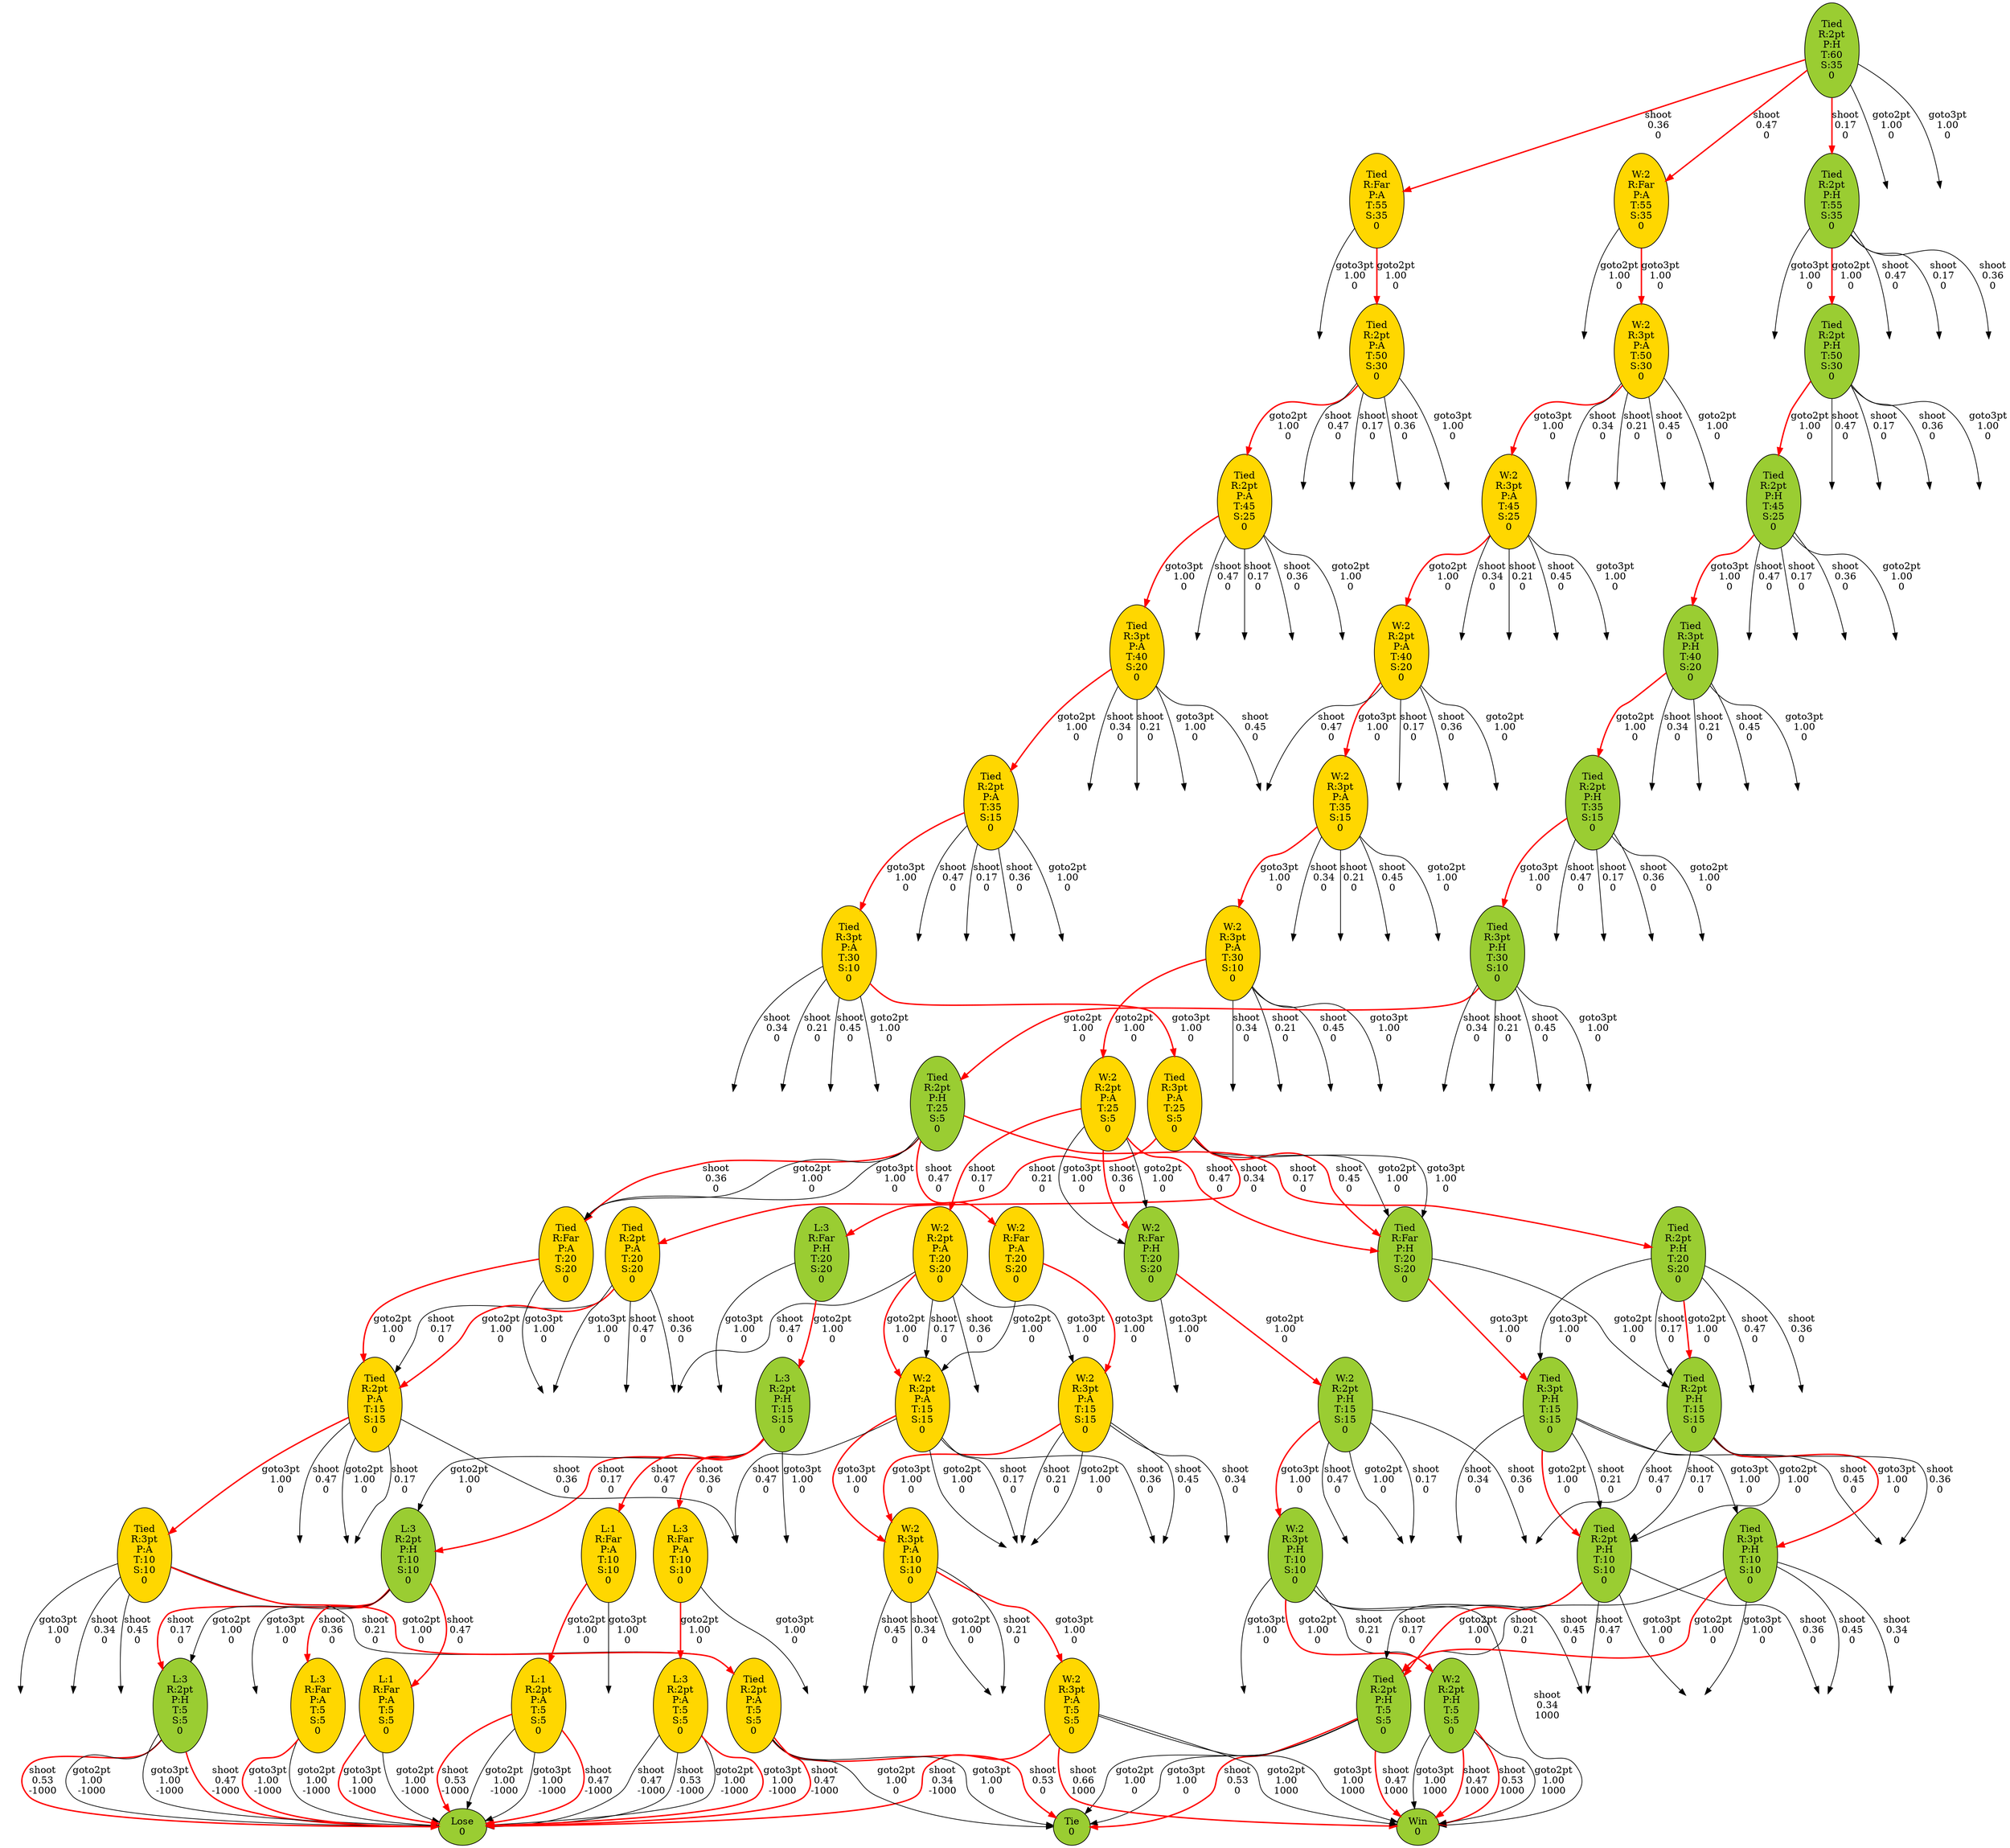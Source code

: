 digraph "Basketball" {
  "W:2 R:3pt P:A T:15 S:15" [label="W:2\nR:3pt\nP:A\nT:15\nS:15\n0" fillcolor=gold style=filled];
  "Tied R:2pt P:A T:20 S:20" [label="Tied\nR:2pt\nP:A\nT:20\nS:20\n0" fillcolor=gold style=filled];
  "W:2 R:2pt P:A T:20 S:20" [label="W:2\nR:2pt\nP:A\nT:20\nS:20\n0" fillcolor=gold style=filled];
  "Tied R:Far P:A T:20 S:20" [label="Tied\nR:Far\nP:A\nT:20\nS:20\n0" fillcolor=gold style=filled];
  "Tied R:2pt P:A T:45 S:25" [label="Tied\nR:2pt\nP:A\nT:45\nS:25\n0" fillcolor=gold style=filled];
  "L:3 R:2pt P:H T:5 S:5" [label="L:3\nR:2pt\nP:H\nT:5\nS:5\n0" fillcolor=yellowgreen style=filled];
  "Tied R:Far P:A T:55 S:35" [label="Tied\nR:Far\nP:A\nT:55\nS:35\n0" fillcolor=gold style=filled];
  "Tied R:3pt P:A T:40 S:20" [label="Tied\nR:3pt\nP:A\nT:40\nS:20\n0" fillcolor=gold style=filled];
  "W:2 R:2pt P:A T:40 S:20" [label="W:2\nR:2pt\nP:A\nT:40\nS:20\n0" fillcolor=gold style=filled];
  "Tied R:2pt P:H T:20 S:20" [label="Tied\nR:2pt\nP:H\nT:20\nS:20\n0" fillcolor=yellowgreen style=filled];
  "W:2 R:3pt P:A T:30 S:10" [label="W:2\nR:3pt\nP:A\nT:30\nS:10\n0" fillcolor=gold style=filled];
  "L:3 R:2pt P:H T:15 S:15" [label="L:3\nR:2pt\nP:H\nT:15\nS:15\n0" fillcolor=yellowgreen style=filled];
  "L:3 R:2pt P:A T:5 S:5" [label="L:3\nR:2pt\nP:A\nT:5\nS:5\n0" fillcolor=gold style=filled];
  "W:2 R:2pt P:A T:15 S:15" [label="W:2\nR:2pt\nP:A\nT:15\nS:15\n0" fillcolor=gold style=filled];
  "L:1 R:2pt P:A T:5 S:5" [label="L:1\nR:2pt\nP:A\nT:5\nS:5\n0" fillcolor=gold style=filled];
  "Tied R:3pt P:H T:30 S:10" [label="Tied\nR:3pt\nP:H\nT:30\nS:10\n0" fillcolor=yellowgreen style=filled];
  "Tied R:2pt P:A T:50 S:30" [label="Tied\nR:2pt\nP:A\nT:50\nS:30\n0" fillcolor=gold style=filled];
  "Tied R:3pt P:A T:25 S:5" [label="Tied\nR:3pt\nP:A\nT:25\nS:5\n0" fillcolor=gold style=filled];
  "Tied R:2pt P:H T:5 S:5" [label="Tied\nR:2pt\nP:H\nT:5\nS:5\n0" fillcolor=yellowgreen style=filled];
  "Tied R:3pt P:A T:30 S:10" [label="Tied\nR:3pt\nP:A\nT:30\nS:10\n0" fillcolor=gold style=filled];
  "W:2 R:3pt P:H T:10 S:10" [label="W:2\nR:3pt\nP:H\nT:10\nS:10\n0" fillcolor=yellowgreen style=filled];
  "W:2 R:3pt P:A T:5 S:5" [label="W:2\nR:3pt\nP:A\nT:5\nS:5\n0" fillcolor=gold style=filled];
  "Tied R:3pt P:H T:40 S:20" [label="Tied\nR:3pt\nP:H\nT:40\nS:20\n0" fillcolor=yellowgreen style=filled];
  "L:3 R:2pt P:H T:10 S:10" [label="L:3\nR:2pt\nP:H\nT:10\nS:10\n0" fillcolor=yellowgreen style=filled];
  "Tied R:3pt P:H T:15 S:15" [label="Tied\nR:3pt\nP:H\nT:15\nS:15\n0" fillcolor=yellowgreen style=filled];
  "Tied R:3pt P:A T:10 S:10" [label="Tied\nR:3pt\nP:A\nT:10\nS:10\n0" fillcolor=gold style=filled];
  "W:2 R:Far P:H T:20 S:20" [label="W:2\nR:Far\nP:H\nT:20\nS:20\n0" fillcolor=yellowgreen style=filled];
  "Tied R:2pt P:A T:15 S:15" [label="Tied\nR:2pt\nP:A\nT:15\nS:15\n0" fillcolor=gold style=filled];
  "L:3 R:Far P:A T:10 S:10" [label="L:3\nR:Far\nP:A\nT:10\nS:10\n0" fillcolor=gold style=filled];
  "Tied R:2pt P:H T:10 S:10" [label="Tied\nR:2pt\nP:H\nT:10\nS:10\n0" fillcolor=yellowgreen style=filled];
  "Tied R:2pt P:H T:60 S:35" [label="Tied\nR:2pt\nP:H\nT:60\nS:35\n0" fillcolor=yellowgreen style=filled];
  "W:2 R:Far P:A T:55 S:35" [label="W:2\nR:Far\nP:A\nT:55\nS:35\n0" fillcolor=gold style=filled];
  "Win" [label="Win\n0" fillcolor=yellowgreen style=filled];
  "L:3 R:Far P:H T:20 S:20" [label="L:3\nR:Far\nP:H\nT:20\nS:20\n0" fillcolor=yellowgreen style=filled];
  "Tied R:2pt P:A T:5 S:5" [label="Tied\nR:2pt\nP:A\nT:5\nS:5\n0" fillcolor=gold style=filled];
  "Tied R:2pt P:H T:50 S:30" [label="Tied\nR:2pt\nP:H\nT:50\nS:30\n0" fillcolor=yellowgreen style=filled];
  "Tied R:2pt P:H T:25 S:5" [label="Tied\nR:2pt\nP:H\nT:25\nS:5\n0" fillcolor=yellowgreen style=filled];
  "Tie" [label="Tie\n0" fillcolor=yellowgreen style=filled];
  "L:3 R:Far P:A T:5 S:5" [label="L:3\nR:Far\nP:A\nT:5\nS:5\n0" fillcolor=gold style=filled];
  "W:2 R:2pt P:H T:5 S:5" [label="W:2\nR:2pt\nP:H\nT:5\nS:5\n0" fillcolor=yellowgreen style=filled];
  "Tied R:2pt P:H T:15 S:15" [label="Tied\nR:2pt\nP:H\nT:15\nS:15\n0" fillcolor=yellowgreen style=filled];
  "W:2 R:Far P:A T:20 S:20" [label="W:2\nR:Far\nP:A\nT:20\nS:20\n0" fillcolor=gold style=filled];
  "W:2 R:2pt P:A T:25 S:5" [label="W:2\nR:2pt\nP:A\nT:25\nS:5\n0" fillcolor=gold style=filled];
  "W:2 R:3pt P:A T:35 S:15" [label="W:2\nR:3pt\nP:A\nT:35\nS:15\n0" fillcolor=gold style=filled];
  "Tied R:3pt P:H T:10 S:10" [label="Tied\nR:3pt\nP:H\nT:10\nS:10\n0" fillcolor=yellowgreen style=filled];
  "Tied R:2pt P:H T:55 S:35" [label="Tied\nR:2pt\nP:H\nT:55\nS:35\n0" fillcolor=yellowgreen style=filled];
  "Tied R:2pt P:H T:35 S:15" [label="Tied\nR:2pt\nP:H\nT:35\nS:15\n0" fillcolor=yellowgreen style=filled];
  "W:2 R:3pt P:A T:10 S:10" [label="W:2\nR:3pt\nP:A\nT:10\nS:10\n0" fillcolor=gold style=filled];
  "W:2 R:3pt P:A T:50 S:30" [label="W:2\nR:3pt\nP:A\nT:50\nS:30\n0" fillcolor=gold style=filled];
  "Tied R:2pt P:A T:35 S:15" [label="Tied\nR:2pt\nP:A\nT:35\nS:15\n0" fillcolor=gold style=filled];
  "Tied R:Far P:H T:20 S:20" [label="Tied\nR:Far\nP:H\nT:20\nS:20\n0" fillcolor=yellowgreen style=filled];
  "Lose" [label="Lose\n0" fillcolor=yellowgreen style=filled];
  "W:2 R:2pt P:H T:15 S:15" [label="W:2\nR:2pt\nP:H\nT:15\nS:15\n0" fillcolor=yellowgreen style=filled];
  "W:2 R:3pt P:A T:45 S:25" [label="W:2\nR:3pt\nP:A\nT:45\nS:25\n0" fillcolor=gold style=filled];
  "L:1 R:Far P:A T:5 S:5" [label="L:1\nR:Far\nP:A\nT:5\nS:5\n0" fillcolor=gold style=filled];
  "Tied R:2pt P:H T:45 S:25" [label="Tied\nR:2pt\nP:H\nT:45\nS:25\n0" fillcolor=yellowgreen style=filled];
  "L:1 R:Far P:A T:10 S:10" [label="L:1\nR:Far\nP:A\nT:10\nS:10\n0" fillcolor=gold style=filled];
  "W:2 R:3pt P:A T:15 S:15" -> "L:1 R:Far P:H T:10 S:10" [ label = "shoot\n0.34\n0"];
  "L:1 R:Far P:H T:10 S:10" [label="a" style=invis];
  "W:2 R:3pt P:A T:15 S:15" -> "W:2 R:2pt P:A T:10 S:10" [ label = "shoot\n0.21\n0"];
  "W:2 R:2pt P:A T:10 S:10" [label="a" style=invis];
  "W:2 R:3pt P:A T:15 S:15" -> "W:2 R:Far P:H T:10 S:10" [ label = "shoot\n0.45\n0"];
  "W:2 R:Far P:H T:10 S:10" [label="a" style=invis];
  "W:2 R:3pt P:A T:15 S:15" -> "W:2 R:2pt P:A T:10 S:10" [ label = "goto2pt\n1.00\n0"];
  "W:2 R:2pt P:A T:10 S:10" [label="a" style=invis];
  "W:2 R:3pt P:A T:15 S:15" -> "W:2 R:3pt P:A T:10 S:10" [color=red style=bold  label = "goto3pt\n1.00\n0"];
  "Tied R:2pt P:A T:20 S:20" -> "L:2 R:Far P:H T:15 S:15" [ label = "shoot\n0.47\n0"];
  "L:2 R:Far P:H T:15 S:15" [label="a" style=invis];
  "Tied R:2pt P:A T:20 S:20" -> "Tied R:2pt P:A T:15 S:15" [ label = "shoot\n0.17\n0"];
  "Tied R:2pt P:A T:20 S:20" -> "Tied R:Far P:H T:15 S:15" [ label = "shoot\n0.36\n0"];
  "Tied R:Far P:H T:15 S:15" [label="a" style=invis];
  "Tied R:2pt P:A T:20 S:20" -> "Tied R:2pt P:A T:15 S:15" [color=red style=bold  label = "goto2pt\n1.00\n0"];
  "Tied R:2pt P:A T:20 S:20" -> "Tied R:3pt P:A T:15 S:15" [ label = "goto3pt\n1.00\n0"];
  "Tied R:3pt P:A T:15 S:15" [label="a" style=invis];
  "W:2 R:2pt P:A T:20 S:20" -> "Tied R:Far P:H T:15 S:15" [ label = "shoot\n0.47\n0"];
  "Tied R:Far P:H T:15 S:15" [label="a" style=invis];
  "W:2 R:2pt P:A T:20 S:20" -> "W:2 R:2pt P:A T:15 S:15" [ label = "shoot\n0.17\n0"];
  "W:2 R:2pt P:A T:20 S:20" -> "W:2 R:Far P:H T:15 S:15" [ label = "shoot\n0.36\n0"];
  "W:2 R:Far P:H T:15 S:15" [label="a" style=invis];
  "W:2 R:2pt P:A T:20 S:20" -> "W:2 R:2pt P:A T:15 S:15" [color=red style=bold  label = "goto2pt\n1.00\n0"];
  "W:2 R:2pt P:A T:20 S:20" -> "W:2 R:3pt P:A T:15 S:15" [ label = "goto3pt\n1.00\n0"];
  "Tied R:Far P:A T:20 S:20" -> "Tied R:2pt P:A T:15 S:15" [color=red style=bold  label = "goto2pt\n1.00\n0"];
  "Tied R:Far P:A T:20 S:20" -> "Tied R:3pt P:A T:15 S:15" [ label = "goto3pt\n1.00\n0"];
  "Tied R:3pt P:A T:15 S:15" [label="a" style=invis];
  "Tied R:2pt P:A T:45 S:25" -> "L:2 R:Far P:H T:40 S:35" [ label = "shoot\n0.47\n0"];
  "L:2 R:Far P:H T:40 S:35" [label="a" style=invis];
  "Tied R:2pt P:A T:45 S:25" -> "Tied R:2pt P:A T:40 S:35" [ label = "shoot\n0.17\n0"];
  "Tied R:2pt P:A T:40 S:35" [label="a" style=invis];
  "Tied R:2pt P:A T:45 S:25" -> "Tied R:Far P:H T:40 S:35" [ label = "shoot\n0.36\n0"];
  "Tied R:Far P:H T:40 S:35" [label="a" style=invis];
  "Tied R:2pt P:A T:45 S:25" -> "Tied R:2pt P:A T:40 S:20" [ label = "goto2pt\n1.00\n0"];
  "Tied R:2pt P:A T:40 S:20" [label="a" style=invis];
  "Tied R:2pt P:A T:45 S:25" -> "Tied R:3pt P:A T:40 S:20" [color=red style=bold  label = "goto3pt\n1.00\n0"];
  "L:3 R:2pt P:H T:5 S:5" -> "Lose" [color=red style=bold  label = "shoot\n0.47\n-1000"];
  "L:3 R:2pt P:H T:5 S:5" -> "Lose" [color=red style=bold  label = "shoot\n0.53\n-1000"];
  "L:3 R:2pt P:H T:5 S:5" -> "Lose" [ label = "goto2pt\n1.00\n-1000"];
  "L:3 R:2pt P:H T:5 S:5" -> "Lose" [ label = "goto3pt\n1.00\n-1000"];
  "Tied R:Far P:A T:55 S:35" -> "Tied R:2pt P:A T:50 S:30" [color=red style=bold  label = "goto2pt\n1.00\n0"];
  "Tied R:Far P:A T:55 S:35" -> "Tied R:3pt P:A T:50 S:30" [ label = "goto3pt\n1.00\n0"];
  "Tied R:3pt P:A T:50 S:30" [label="a" style=invis];
  "Tied R:3pt P:A T:40 S:20" -> "L:3 R:Far P:H T:35 S:35" [ label = "shoot\n0.34\n0"];
  "L:3 R:Far P:H T:35 S:35" [label="a" style=invis];
  "Tied R:3pt P:A T:40 S:20" -> "Tied R:2pt P:A T:35 S:35" [ label = "shoot\n0.21\n0"];
  "Tied R:2pt P:A T:35 S:35" [label="a" style=invis];
  "Tied R:3pt P:A T:40 S:20" -> "Tied R:Far P:H T:35 S:35" [ label = "shoot\n0.45\n0"];
  "Tied R:Far P:H T:35 S:35" [label="a" style=invis];
  "Tied R:3pt P:A T:40 S:20" -> "Tied R:2pt P:A T:35 S:15" [color=red style=bold  label = "goto2pt\n1.00\n0"];
  "Tied R:3pt P:A T:40 S:20" -> "Tied R:3pt P:A T:35 S:15" [ label = "goto3pt\n1.00\n0"];
  "Tied R:3pt P:A T:35 S:15" [label="a" style=invis];
  "W:2 R:2pt P:A T:40 S:20" -> "Tied R:Far P:H T:35 S:35" [ label = "shoot\n0.47\n0"];
  "Tied R:Far P:H T:35 S:35" [label="a" style=invis];
  "W:2 R:2pt P:A T:40 S:20" -> "W:2 R:2pt P:A T:35 S:35" [ label = "shoot\n0.17\n0"];
  "W:2 R:2pt P:A T:35 S:35" [label="a" style=invis];
  "W:2 R:2pt P:A T:40 S:20" -> "W:2 R:Far P:H T:35 S:35" [ label = "shoot\n0.36\n0"];
  "W:2 R:Far P:H T:35 S:35" [label="a" style=invis];
  "W:2 R:2pt P:A T:40 S:20" -> "W:2 R:2pt P:A T:35 S:15" [ label = "goto2pt\n1.00\n0"];
  "W:2 R:2pt P:A T:35 S:15" [label="a" style=invis];
  "W:2 R:2pt P:A T:40 S:20" -> "W:2 R:3pt P:A T:35 S:15" [color=red style=bold  label = "goto3pt\n1.00\n0"];
  "Tied R:2pt P:H T:20 S:20" -> "W:2 R:Far P:A T:15 S:15" [ label = "shoot\n0.47\n0"];
  "W:2 R:Far P:A T:15 S:15" [label="a" style=invis];
  "Tied R:2pt P:H T:20 S:20" -> "Tied R:2pt P:H T:15 S:15" [ label = "shoot\n0.17\n0"];
  "Tied R:2pt P:H T:20 S:20" -> "Tied R:Far P:A T:15 S:15" [ label = "shoot\n0.36\n0"];
  "Tied R:Far P:A T:15 S:15" [label="a" style=invis];
  "Tied R:2pt P:H T:20 S:20" -> "Tied R:2pt P:H T:15 S:15" [color=red style=bold  label = "goto2pt\n1.00\n0"];
  "Tied R:2pt P:H T:20 S:20" -> "Tied R:3pt P:H T:15 S:15" [ label = "goto3pt\n1.00\n0"];
  "W:2 R:3pt P:A T:30 S:10" -> "L:1 R:Far P:H T:25 S:25" [ label = "shoot\n0.34\n0"];
  "L:1 R:Far P:H T:25 S:25" [label="a" style=invis];
  "W:2 R:3pt P:A T:30 S:10" -> "W:2 R:2pt P:A T:25 S:25" [ label = "shoot\n0.21\n0"];
  "W:2 R:2pt P:A T:25 S:25" [label="a" style=invis];
  "W:2 R:3pt P:A T:30 S:10" -> "W:2 R:Far P:H T:25 S:25" [ label = "shoot\n0.45\n0"];
  "W:2 R:Far P:H T:25 S:25" [label="a" style=invis];
  "W:2 R:3pt P:A T:30 S:10" -> "W:2 R:2pt P:A T:25 S:5" [color=red style=bold  label = "goto2pt\n1.00\n0"];
  "W:2 R:3pt P:A T:30 S:10" -> "W:2 R:3pt P:A T:25 S:5" [ label = "goto3pt\n1.00\n0"];
  "W:2 R:3pt P:A T:25 S:5" [label="a" style=invis];
  "L:3 R:2pt P:H T:15 S:15" -> "L:1 R:Far P:A T:10 S:10" [color=red style=bold  label = "shoot\n0.47\n0"];
  "L:3 R:2pt P:H T:15 S:15" -> "L:3 R:2pt P:H T:10 S:10" [color=red style=bold  label = "shoot\n0.17\n0"];
  "L:3 R:2pt P:H T:15 S:15" -> "L:3 R:Far P:A T:10 S:10" [color=red style=bold  label = "shoot\n0.36\n0"];
  "L:3 R:2pt P:H T:15 S:15" -> "L:3 R:2pt P:H T:10 S:10" [ label = "goto2pt\n1.00\n0"];
  "L:3 R:2pt P:H T:15 S:15" -> "L:3 R:3pt P:H T:10 S:10" [ label = "goto3pt\n1.00\n0"];
  "L:3 R:3pt P:H T:10 S:10" [label="a" style=invis];
  "L:3 R:2pt P:A T:5 S:5" -> "Lose" [ label = "shoot\n0.47\n-1000"];
  "L:3 R:2pt P:A T:5 S:5" -> "Lose" [ label = "shoot\n0.53\n-1000"];
  "L:3 R:2pt P:A T:5 S:5" -> "Lose" [ label = "goto2pt\n1.00\n-1000"];
  "L:3 R:2pt P:A T:5 S:5" -> "Lose" [color=red style=bold  label = "goto3pt\n1.00\n-1000"];
  "W:2 R:2pt P:A T:15 S:15" -> "Tied R:Far P:H T:10 S:10" [ label = "shoot\n0.47\n0"];
  "Tied R:Far P:H T:10 S:10" [label="a" style=invis];
  "W:2 R:2pt P:A T:15 S:15" -> "W:2 R:2pt P:A T:10 S:10" [ label = "shoot\n0.17\n0"];
  "W:2 R:2pt P:A T:10 S:10" [label="a" style=invis];
  "W:2 R:2pt P:A T:15 S:15" -> "W:2 R:Far P:H T:10 S:10" [ label = "shoot\n0.36\n0"];
  "W:2 R:Far P:H T:10 S:10" [label="a" style=invis];
  "W:2 R:2pt P:A T:15 S:15" -> "W:2 R:2pt P:A T:10 S:10" [ label = "goto2pt\n1.00\n0"];
  "W:2 R:2pt P:A T:10 S:10" [label="a" style=invis];
  "W:2 R:2pt P:A T:15 S:15" -> "W:2 R:3pt P:A T:10 S:10" [color=red style=bold  label = "goto3pt\n1.00\n0"];
  "L:1 R:2pt P:A T:5 S:5" -> "Lose" [color=red style=bold  label = "shoot\n0.47\n-1000"];
  "L:1 R:2pt P:A T:5 S:5" -> "Lose" [color=red style=bold  label = "shoot\n0.53\n-1000"];
  "L:1 R:2pt P:A T:5 S:5" -> "Lose" [ label = "goto2pt\n1.00\n-1000"];
  "L:1 R:2pt P:A T:5 S:5" -> "Lose" [ label = "goto3pt\n1.00\n-1000"];
  "Tied R:3pt P:H T:30 S:10" -> "W:3 R:Far P:A T:25 S:25" [ label = "shoot\n0.34\n0"];
  "W:3 R:Far P:A T:25 S:25" [label="a" style=invis];
  "Tied R:3pt P:H T:30 S:10" -> "Tied R:2pt P:H T:25 S:25" [ label = "shoot\n0.21\n0"];
  "Tied R:2pt P:H T:25 S:25" [label="a" style=invis];
  "Tied R:3pt P:H T:30 S:10" -> "Tied R:Far P:A T:25 S:25" [ label = "shoot\n0.45\n0"];
  "Tied R:Far P:A T:25 S:25" [label="a" style=invis];
  "Tied R:3pt P:H T:30 S:10" -> "Tied R:2pt P:H T:25 S:5" [color=red style=bold  label = "goto2pt\n1.00\n0"];
  "Tied R:3pt P:H T:30 S:10" -> "Tied R:3pt P:H T:25 S:5" [ label = "goto3pt\n1.00\n0"];
  "Tied R:3pt P:H T:25 S:5" [label="a" style=invis];
  "Tied R:2pt P:A T:50 S:30" -> "L:2 R:Far P:H T:45 S:35" [ label = "shoot\n0.47\n0"];
  "L:2 R:Far P:H T:45 S:35" [label="a" style=invis];
  "Tied R:2pt P:A T:50 S:30" -> "Tied R:2pt P:A T:45 S:35" [ label = "shoot\n0.17\n0"];
  "Tied R:2pt P:A T:45 S:35" [label="a" style=invis];
  "Tied R:2pt P:A T:50 S:30" -> "Tied R:Far P:H T:45 S:35" [ label = "shoot\n0.36\n0"];
  "Tied R:Far P:H T:45 S:35" [label="a" style=invis];
  "Tied R:2pt P:A T:50 S:30" -> "Tied R:2pt P:A T:45 S:25" [color=red style=bold  label = "goto2pt\n1.00\n0"];
  "Tied R:2pt P:A T:50 S:30" -> "Tied R:3pt P:A T:45 S:25" [ label = "goto3pt\n1.00\n0"];
  "Tied R:3pt P:A T:45 S:25" [label="a" style=invis];
  "Tied R:3pt P:A T:25 S:5" -> "L:3 R:Far P:H T:20 S:20" [color=red style=bold  label = "shoot\n0.34\n0"];
  "Tied R:3pt P:A T:25 S:5" -> "Tied R:2pt P:A T:20 S:20" [color=red style=bold  label = "shoot\n0.21\n0"];
  "Tied R:3pt P:A T:25 S:5" -> "Tied R:Far P:H T:20 S:20" [color=red style=bold  label = "shoot\n0.45\n0"];
  "Tied R:3pt P:A T:25 S:5" -> "Tied R:Far P:H T:20 S:20" [ label = "goto2pt\n1.00\n0"];
  "Tied R:3pt P:A T:25 S:5" -> "Tied R:Far P:H T:20 S:20" [ label = "goto3pt\n1.00\n0"];
  "Tied R:2pt P:H T:5 S:5" -> "Win" [color=red style=bold  label = "shoot\n0.47\n1000"];
  "Tied R:2pt P:H T:5 S:5" -> "Tie" [color=red style=bold  label = "shoot\n0.53\n0"];
  "Tied R:2pt P:H T:5 S:5" -> "Tie" [ label = "goto2pt\n1.00\n0"];
  "Tied R:2pt P:H T:5 S:5" -> "Tie" [ label = "goto3pt\n1.00\n0"];
  "Tied R:3pt P:A T:30 S:10" -> "L:3 R:Far P:H T:25 S:25" [ label = "shoot\n0.34\n0"];
  "L:3 R:Far P:H T:25 S:25" [label="a" style=invis];
  "Tied R:3pt P:A T:30 S:10" -> "Tied R:2pt P:A T:25 S:25" [ label = "shoot\n0.21\n0"];
  "Tied R:2pt P:A T:25 S:25" [label="a" style=invis];
  "Tied R:3pt P:A T:30 S:10" -> "Tied R:Far P:H T:25 S:25" [ label = "shoot\n0.45\n0"];
  "Tied R:Far P:H T:25 S:25" [label="a" style=invis];
  "Tied R:3pt P:A T:30 S:10" -> "Tied R:2pt P:A T:25 S:5" [ label = "goto2pt\n1.00\n0"];
  "Tied R:2pt P:A T:25 S:5" [label="a" style=invis];
  "Tied R:3pt P:A T:30 S:10" -> "Tied R:3pt P:A T:25 S:5" [color=red style=bold  label = "goto3pt\n1.00\n0"];
  "W:2 R:3pt P:H T:10 S:10" -> "Win" [ label = "shoot\n0.34\n1000"];
  "W:2 R:3pt P:H T:10 S:10" -> "W:2 R:2pt P:H T:5 S:5" [ label = "shoot\n0.21\n0"];
  "W:2 R:3pt P:H T:10 S:10" -> "W:2 R:Far P:A T:5 S:5" [ label = "shoot\n0.45\n0"];
  "W:2 R:Far P:A T:5 S:5" [label="a" style=invis];
  "W:2 R:3pt P:H T:10 S:10" -> "W:2 R:2pt P:H T:5 S:5" [color=red style=bold  label = "goto2pt\n1.00\n0"];
  "W:2 R:3pt P:H T:10 S:10" -> "W:2 R:3pt P:H T:5 S:5" [ label = "goto3pt\n1.00\n0"];
  "W:2 R:3pt P:H T:5 S:5" [label="a" style=invis];
  "W:2 R:3pt P:A T:5 S:5" -> "Lose" [color=red style=bold  label = "shoot\n0.34\n-1000"];
  "W:2 R:3pt P:A T:5 S:5" -> "Win" [color=red style=bold  label = "shoot\n0.66\n1000"];
  "W:2 R:3pt P:A T:5 S:5" -> "Win" [ label = "goto2pt\n1.00\n1000"];
  "W:2 R:3pt P:A T:5 S:5" -> "Win" [ label = "goto3pt\n1.00\n1000"];
  "Tied R:3pt P:H T:40 S:20" -> "W:3 R:Far P:A T:35 S:35" [ label = "shoot\n0.34\n0"];
  "W:3 R:Far P:A T:35 S:35" [label="a" style=invis];
  "Tied R:3pt P:H T:40 S:20" -> "Tied R:2pt P:H T:35 S:35" [ label = "shoot\n0.21\n0"];
  "Tied R:2pt P:H T:35 S:35" [label="a" style=invis];
  "Tied R:3pt P:H T:40 S:20" -> "Tied R:Far P:A T:35 S:35" [ label = "shoot\n0.45\n0"];
  "Tied R:Far P:A T:35 S:35" [label="a" style=invis];
  "Tied R:3pt P:H T:40 S:20" -> "Tied R:2pt P:H T:35 S:15" [color=red style=bold  label = "goto2pt\n1.00\n0"];
  "Tied R:3pt P:H T:40 S:20" -> "Tied R:3pt P:H T:35 S:15" [ label = "goto3pt\n1.00\n0"];
  "Tied R:3pt P:H T:35 S:15" [label="a" style=invis];
  "L:3 R:2pt P:H T:10 S:10" -> "L:1 R:Far P:A T:5 S:5" [color=red style=bold  label = "shoot\n0.47\n0"];
  "L:3 R:2pt P:H T:10 S:10" -> "L:3 R:2pt P:H T:5 S:5" [color=red style=bold  label = "shoot\n0.17\n0"];
  "L:3 R:2pt P:H T:10 S:10" -> "L:3 R:Far P:A T:5 S:5" [color=red style=bold  label = "shoot\n0.36\n0"];
  "L:3 R:2pt P:H T:10 S:10" -> "L:3 R:2pt P:H T:5 S:5" [ label = "goto2pt\n1.00\n0"];
  "L:3 R:2pt P:H T:10 S:10" -> "L:3 R:3pt P:H T:5 S:5" [ label = "goto3pt\n1.00\n0"];
  "L:3 R:3pt P:H T:5 S:5" [label="a" style=invis];
  "Tied R:3pt P:H T:15 S:15" -> "W:3 R:Far P:A T:10 S:10" [ label = "shoot\n0.34\n0"];
  "W:3 R:Far P:A T:10 S:10" [label="a" style=invis];
  "Tied R:3pt P:H T:15 S:15" -> "Tied R:2pt P:H T:10 S:10" [ label = "shoot\n0.21\n0"];
  "Tied R:3pt P:H T:15 S:15" -> "Tied R:Far P:A T:10 S:10" [ label = "shoot\n0.45\n0"];
  "Tied R:Far P:A T:10 S:10" [label="a" style=invis];
  "Tied R:3pt P:H T:15 S:15" -> "Tied R:2pt P:H T:10 S:10" [color=red style=bold  label = "goto2pt\n1.00\n0"];
  "Tied R:3pt P:H T:15 S:15" -> "Tied R:3pt P:H T:10 S:10" [ label = "goto3pt\n1.00\n0"];
  "Tied R:3pt P:A T:10 S:10" -> "L:3 R:Far P:H T:5 S:5" [ label = "shoot\n0.34\n0"];
  "L:3 R:Far P:H T:5 S:5" [label="a" style=invis];
  "Tied R:3pt P:A T:10 S:10" -> "Tied R:2pt P:A T:5 S:5" [ label = "shoot\n0.21\n0"];
  "Tied R:3pt P:A T:10 S:10" -> "Tied R:Far P:H T:5 S:5" [ label = "shoot\n0.45\n0"];
  "Tied R:Far P:H T:5 S:5" [label="a" style=invis];
  "Tied R:3pt P:A T:10 S:10" -> "Tied R:2pt P:A T:5 S:5" [color=red style=bold  label = "goto2pt\n1.00\n0"];
  "Tied R:3pt P:A T:10 S:10" -> "Tied R:3pt P:A T:5 S:5" [ label = "goto3pt\n1.00\n0"];
  "Tied R:3pt P:A T:5 S:5" [label="a" style=invis];
  "W:2 R:Far P:H T:20 S:20" -> "W:2 R:2pt P:H T:15 S:15" [color=red style=bold  label = "goto2pt\n1.00\n0"];
  "W:2 R:Far P:H T:20 S:20" -> "W:2 R:3pt P:H T:15 S:15" [ label = "goto3pt\n1.00\n0"];
  "W:2 R:3pt P:H T:15 S:15" [label="a" style=invis];
  "Tied R:2pt P:A T:15 S:15" -> "L:2 R:Far P:H T:10 S:10" [ label = "shoot\n0.47\n0"];
  "L:2 R:Far P:H T:10 S:10" [label="a" style=invis];
  "Tied R:2pt P:A T:15 S:15" -> "Tied R:2pt P:A T:10 S:10" [ label = "shoot\n0.17\n0"];
  "Tied R:2pt P:A T:10 S:10" [label="a" style=invis];
  "Tied R:2pt P:A T:15 S:15" -> "Tied R:Far P:H T:10 S:10" [ label = "shoot\n0.36\n0"];
  "Tied R:Far P:H T:10 S:10" [label="a" style=invis];
  "Tied R:2pt P:A T:15 S:15" -> "Tied R:2pt P:A T:10 S:10" [ label = "goto2pt\n1.00\n0"];
  "Tied R:2pt P:A T:10 S:10" [label="a" style=invis];
  "Tied R:2pt P:A T:15 S:15" -> "Tied R:3pt P:A T:10 S:10" [color=red style=bold  label = "goto3pt\n1.00\n0"];
  "L:3 R:Far P:A T:10 S:10" -> "L:3 R:2pt P:A T:5 S:5" [color=red style=bold  label = "goto2pt\n1.00\n0"];
  "L:3 R:Far P:A T:10 S:10" -> "L:3 R:3pt P:A T:5 S:5" [ label = "goto3pt\n1.00\n0"];
  "L:3 R:3pt P:A T:5 S:5" [label="a" style=invis];
  "Tied R:2pt P:H T:10 S:10" -> "W:2 R:Far P:A T:5 S:5" [ label = "shoot\n0.47\n0"];
  "W:2 R:Far P:A T:5 S:5" [label="a" style=invis];
  "Tied R:2pt P:H T:10 S:10" -> "Tied R:2pt P:H T:5 S:5" [ label = "shoot\n0.17\n0"];
  "Tied R:2pt P:H T:10 S:10" -> "Tied R:Far P:A T:5 S:5" [ label = "shoot\n0.36\n0"];
  "Tied R:Far P:A T:5 S:5" [label="a" style=invis];
  "Tied R:2pt P:H T:10 S:10" -> "Tied R:2pt P:H T:5 S:5" [color=red style=bold  label = "goto2pt\n1.00\n0"];
  "Tied R:2pt P:H T:10 S:10" -> "Tied R:3pt P:H T:5 S:5" [ label = "goto3pt\n1.00\n0"];
  "Tied R:3pt P:H T:5 S:5" [label="a" style=invis];
  "Tied R:2pt P:H T:60 S:35" -> "W:2 R:Far P:A T:55 S:35" [color=red style=bold  label = "shoot\n0.47\n0"];
  "Tied R:2pt P:H T:60 S:35" -> "Tied R:2pt P:H T:55 S:35" [color=red style=bold  label = "shoot\n0.17\n0"];
  "Tied R:2pt P:H T:60 S:35" -> "Tied R:Far P:A T:55 S:35" [color=red style=bold  label = "shoot\n0.36\n0"];
  "Tied R:2pt P:H T:60 S:35" -> "Tied R:2pt P:H T:55 S:30" [ label = "goto2pt\n1.00\n0"];
  "Tied R:2pt P:H T:55 S:30" [label="a" style=invis];
  "Tied R:2pt P:H T:60 S:35" -> "Tied R:3pt P:H T:55 S:30" [ label = "goto3pt\n1.00\n0"];
  "Tied R:3pt P:H T:55 S:30" [label="a" style=invis];
  "W:2 R:Far P:A T:55 S:35" -> "W:2 R:2pt P:A T:50 S:30" [ label = "goto2pt\n1.00\n0"];
  "W:2 R:2pt P:A T:50 S:30" [label="a" style=invis];
  "W:2 R:Far P:A T:55 S:35" -> "W:2 R:3pt P:A T:50 S:30" [color=red style=bold  label = "goto3pt\n1.00\n0"];
  { rank=max; "Win"; }
  "L:3 R:Far P:H T:20 S:20" -> "L:3 R:2pt P:H T:15 S:15" [color=red style=bold  label = "goto2pt\n1.00\n0"];
  "L:3 R:Far P:H T:20 S:20" -> "L:3 R:3pt P:H T:15 S:15" [ label = "goto3pt\n1.00\n0"];
  "L:3 R:3pt P:H T:15 S:15" [label="a" style=invis];
  "Tied R:2pt P:A T:5 S:5" -> "Lose" [color=red style=bold  label = "shoot\n0.47\n-1000"];
  "Tied R:2pt P:A T:5 S:5" -> "Tie" [color=red style=bold  label = "shoot\n0.53\n0"];
  "Tied R:2pt P:A T:5 S:5" -> "Tie" [ label = "goto2pt\n1.00\n0"];
  "Tied R:2pt P:A T:5 S:5" -> "Tie" [ label = "goto3pt\n1.00\n0"];
  "Tied R:2pt P:H T:50 S:30" -> "W:2 R:Far P:A T:45 S:35" [ label = "shoot\n0.47\n0"];
  "W:2 R:Far P:A T:45 S:35" [label="a" style=invis];
  "Tied R:2pt P:H T:50 S:30" -> "Tied R:2pt P:H T:45 S:35" [ label = "shoot\n0.17\n0"];
  "Tied R:2pt P:H T:45 S:35" [label="a" style=invis];
  "Tied R:2pt P:H T:50 S:30" -> "Tied R:Far P:A T:45 S:35" [ label = "shoot\n0.36\n0"];
  "Tied R:Far P:A T:45 S:35" [label="a" style=invis];
  "Tied R:2pt P:H T:50 S:30" -> "Tied R:2pt P:H T:45 S:25" [color=red style=bold  label = "goto2pt\n1.00\n0"];
  "Tied R:2pt P:H T:50 S:30" -> "Tied R:3pt P:H T:45 S:25" [ label = "goto3pt\n1.00\n0"];
  "Tied R:3pt P:H T:45 S:25" [label="a" style=invis];
  "Tied R:2pt P:H T:25 S:5" -> "W:2 R:Far P:A T:20 S:20" [color=red style=bold  label = "shoot\n0.47\n0"];
  "Tied R:2pt P:H T:25 S:5" -> "Tied R:2pt P:H T:20 S:20" [color=red style=bold  label = "shoot\n0.17\n0"];
  "Tied R:2pt P:H T:25 S:5" -> "Tied R:Far P:A T:20 S:20" [color=red style=bold  label = "shoot\n0.36\n0"];
  "Tied R:2pt P:H T:25 S:5" -> "Tied R:Far P:A T:20 S:20" [ label = "goto2pt\n1.00\n0"];
  "Tied R:2pt P:H T:25 S:5" -> "Tied R:Far P:A T:20 S:20" [ label = "goto3pt\n1.00\n0"];
  { rank=max; "Tie"; }
  "L:3 R:Far P:A T:5 S:5" -> "Lose" [ label = "goto2pt\n1.00\n-1000"];
  "L:3 R:Far P:A T:5 S:5" -> "Lose" [color=red style=bold  label = "goto3pt\n1.00\n-1000"];
  "W:2 R:2pt P:H T:5 S:5" -> "Win" [color=red style=bold  label = "shoot\n0.47\n1000"];
  "W:2 R:2pt P:H T:5 S:5" -> "Win" [color=red style=bold  label = "shoot\n0.53\n1000"];
  "W:2 R:2pt P:H T:5 S:5" -> "Win" [ label = "goto2pt\n1.00\n1000"];
  "W:2 R:2pt P:H T:5 S:5" -> "Win" [ label = "goto3pt\n1.00\n1000"];
  "Tied R:2pt P:H T:15 S:15" -> "W:2 R:Far P:A T:10 S:10" [ label = "shoot\n0.47\n0"];
  "W:2 R:Far P:A T:10 S:10" [label="a" style=invis];
  "Tied R:2pt P:H T:15 S:15" -> "Tied R:2pt P:H T:10 S:10" [ label = "shoot\n0.17\n0"];
  "Tied R:2pt P:H T:15 S:15" -> "Tied R:Far P:A T:10 S:10" [ label = "shoot\n0.36\n0"];
  "Tied R:Far P:A T:10 S:10" [label="a" style=invis];
  "Tied R:2pt P:H T:15 S:15" -> "Tied R:2pt P:H T:10 S:10" [ label = "goto2pt\n1.00\n0"];
  "Tied R:2pt P:H T:15 S:15" -> "Tied R:3pt P:H T:10 S:10" [color=red style=bold  label = "goto3pt\n1.00\n0"];
  "W:2 R:Far P:A T:20 S:20" -> "W:2 R:2pt P:A T:15 S:15" [ label = "goto2pt\n1.00\n0"];
  "W:2 R:Far P:A T:20 S:20" -> "W:2 R:3pt P:A T:15 S:15" [color=red style=bold  label = "goto3pt\n1.00\n0"];
  "W:2 R:2pt P:A T:25 S:5" -> "Tied R:Far P:H T:20 S:20" [color=red style=bold  label = "shoot\n0.47\n0"];
  "W:2 R:2pt P:A T:25 S:5" -> "W:2 R:2pt P:A T:20 S:20" [color=red style=bold  label = "shoot\n0.17\n0"];
  "W:2 R:2pt P:A T:25 S:5" -> "W:2 R:Far P:H T:20 S:20" [color=red style=bold  label = "shoot\n0.36\n0"];
  "W:2 R:2pt P:A T:25 S:5" -> "W:2 R:Far P:H T:20 S:20" [ label = "goto2pt\n1.00\n0"];
  "W:2 R:2pt P:A T:25 S:5" -> "W:2 R:Far P:H T:20 S:20" [ label = "goto3pt\n1.00\n0"];
  "W:2 R:3pt P:A T:35 S:15" -> "L:1 R:Far P:H T:30 S:30" [ label = "shoot\n0.34\n0"];
  "L:1 R:Far P:H T:30 S:30" [label="a" style=invis];
  "W:2 R:3pt P:A T:35 S:15" -> "W:2 R:2pt P:A T:30 S:30" [ label = "shoot\n0.21\n0"];
  "W:2 R:2pt P:A T:30 S:30" [label="a" style=invis];
  "W:2 R:3pt P:A T:35 S:15" -> "W:2 R:Far P:H T:30 S:30" [ label = "shoot\n0.45\n0"];
  "W:2 R:Far P:H T:30 S:30" [label="a" style=invis];
  "W:2 R:3pt P:A T:35 S:15" -> "W:2 R:2pt P:A T:30 S:10" [ label = "goto2pt\n1.00\n0"];
  "W:2 R:2pt P:A T:30 S:10" [label="a" style=invis];
  "W:2 R:3pt P:A T:35 S:15" -> "W:2 R:3pt P:A T:30 S:10" [color=red style=bold  label = "goto3pt\n1.00\n0"];
  "Tied R:3pt P:H T:10 S:10" -> "W:3 R:Far P:A T:5 S:5" [ label = "shoot\n0.34\n0"];
  "W:3 R:Far P:A T:5 S:5" [label="a" style=invis];
  "Tied R:3pt P:H T:10 S:10" -> "Tied R:2pt P:H T:5 S:5" [ label = "shoot\n0.21\n0"];
  "Tied R:3pt P:H T:10 S:10" -> "Tied R:Far P:A T:5 S:5" [ label = "shoot\n0.45\n0"];
  "Tied R:Far P:A T:5 S:5" [label="a" style=invis];
  "Tied R:3pt P:H T:10 S:10" -> "Tied R:2pt P:H T:5 S:5" [color=red style=bold  label = "goto2pt\n1.00\n0"];
  "Tied R:3pt P:H T:10 S:10" -> "Tied R:3pt P:H T:5 S:5" [ label = "goto3pt\n1.00\n0"];
  "Tied R:3pt P:H T:5 S:5" [label="a" style=invis];
  "Tied R:2pt P:H T:55 S:35" -> "W:2 R:Far P:A T:50 S:35" [ label = "shoot\n0.47\n0"];
  "W:2 R:Far P:A T:50 S:35" [label="a" style=invis];
  "Tied R:2pt P:H T:55 S:35" -> "Tied R:2pt P:H T:50 S:35" [ label = "shoot\n0.17\n0"];
  "Tied R:2pt P:H T:50 S:35" [label="a" style=invis];
  "Tied R:2pt P:H T:55 S:35" -> "Tied R:Far P:A T:50 S:35" [ label = "shoot\n0.36\n0"];
  "Tied R:Far P:A T:50 S:35" [label="a" style=invis];
  "Tied R:2pt P:H T:55 S:35" -> "Tied R:2pt P:H T:50 S:30" [color=red style=bold  label = "goto2pt\n1.00\n0"];
  "Tied R:2pt P:H T:55 S:35" -> "Tied R:3pt P:H T:50 S:30" [ label = "goto3pt\n1.00\n0"];
  "Tied R:3pt P:H T:50 S:30" [label="a" style=invis];
  "Tied R:2pt P:H T:35 S:15" -> "W:2 R:Far P:A T:30 S:30" [ label = "shoot\n0.47\n0"];
  "W:2 R:Far P:A T:30 S:30" [label="a" style=invis];
  "Tied R:2pt P:H T:35 S:15" -> "Tied R:2pt P:H T:30 S:30" [ label = "shoot\n0.17\n0"];
  "Tied R:2pt P:H T:30 S:30" [label="a" style=invis];
  "Tied R:2pt P:H T:35 S:15" -> "Tied R:Far P:A T:30 S:30" [ label = "shoot\n0.36\n0"];
  "Tied R:Far P:A T:30 S:30" [label="a" style=invis];
  "Tied R:2pt P:H T:35 S:15" -> "Tied R:2pt P:H T:30 S:10" [ label = "goto2pt\n1.00\n0"];
  "Tied R:2pt P:H T:30 S:10" [label="a" style=invis];
  "Tied R:2pt P:H T:35 S:15" -> "Tied R:3pt P:H T:30 S:10" [color=red style=bold  label = "goto3pt\n1.00\n0"];
  "W:2 R:3pt P:A T:10 S:10" -> "L:1 R:Far P:H T:5 S:5" [ label = "shoot\n0.34\n0"];
  "L:1 R:Far P:H T:5 S:5" [label="a" style=invis];
  "W:2 R:3pt P:A T:10 S:10" -> "W:2 R:2pt P:A T:5 S:5" [ label = "shoot\n0.21\n0"];
  "W:2 R:2pt P:A T:5 S:5" [label="a" style=invis];
  "W:2 R:3pt P:A T:10 S:10" -> "W:2 R:Far P:H T:5 S:5" [ label = "shoot\n0.45\n0"];
  "W:2 R:Far P:H T:5 S:5" [label="a" style=invis];
  "W:2 R:3pt P:A T:10 S:10" -> "W:2 R:2pt P:A T:5 S:5" [ label = "goto2pt\n1.00\n0"];
  "W:2 R:2pt P:A T:5 S:5" [label="a" style=invis];
  "W:2 R:3pt P:A T:10 S:10" -> "W:2 R:3pt P:A T:5 S:5" [color=red style=bold  label = "goto3pt\n1.00\n0"];
  "W:2 R:3pt P:A T:50 S:30" -> "L:1 R:Far P:H T:45 S:35" [ label = "shoot\n0.34\n0"];
  "L:1 R:Far P:H T:45 S:35" [label="a" style=invis];
  "W:2 R:3pt P:A T:50 S:30" -> "W:2 R:2pt P:A T:45 S:35" [ label = "shoot\n0.21\n0"];
  "W:2 R:2pt P:A T:45 S:35" [label="a" style=invis];
  "W:2 R:3pt P:A T:50 S:30" -> "W:2 R:Far P:H T:45 S:35" [ label = "shoot\n0.45\n0"];
  "W:2 R:Far P:H T:45 S:35" [label="a" style=invis];
  "W:2 R:3pt P:A T:50 S:30" -> "W:2 R:2pt P:A T:45 S:25" [ label = "goto2pt\n1.00\n0"];
  "W:2 R:2pt P:A T:45 S:25" [label="a" style=invis];
  "W:2 R:3pt P:A T:50 S:30" -> "W:2 R:3pt P:A T:45 S:25" [color=red style=bold  label = "goto3pt\n1.00\n0"];
  "Tied R:2pt P:A T:35 S:15" -> "L:2 R:Far P:H T:30 S:30" [ label = "shoot\n0.47\n0"];
  "L:2 R:Far P:H T:30 S:30" [label="a" style=invis];
  "Tied R:2pt P:A T:35 S:15" -> "Tied R:2pt P:A T:30 S:30" [ label = "shoot\n0.17\n0"];
  "Tied R:2pt P:A T:30 S:30" [label="a" style=invis];
  "Tied R:2pt P:A T:35 S:15" -> "Tied R:Far P:H T:30 S:30" [ label = "shoot\n0.36\n0"];
  "Tied R:Far P:H T:30 S:30" [label="a" style=invis];
  "Tied R:2pt P:A T:35 S:15" -> "Tied R:2pt P:A T:30 S:10" [ label = "goto2pt\n1.00\n0"];
  "Tied R:2pt P:A T:30 S:10" [label="a" style=invis];
  "Tied R:2pt P:A T:35 S:15" -> "Tied R:3pt P:A T:30 S:10" [color=red style=bold  label = "goto3pt\n1.00\n0"];
  "Tied R:Far P:H T:20 S:20" -> "Tied R:2pt P:H T:15 S:15" [ label = "goto2pt\n1.00\n0"];
  "Tied R:Far P:H T:20 S:20" -> "Tied R:3pt P:H T:15 S:15" [color=red style=bold  label = "goto3pt\n1.00\n0"];
  { rank=max; "Lose"; }
  "W:2 R:2pt P:H T:15 S:15" -> "W:4 R:Far P:A T:10 S:10" [ label = "shoot\n0.47\n0"];
  "W:4 R:Far P:A T:10 S:10" [label="a" style=invis];
  "W:2 R:2pt P:H T:15 S:15" -> "W:2 R:2pt P:H T:10 S:10" [ label = "shoot\n0.17\n0"];
  "W:2 R:2pt P:H T:10 S:10" [label="a" style=invis];
  "W:2 R:2pt P:H T:15 S:15" -> "W:2 R:Far P:A T:10 S:10" [ label = "shoot\n0.36\n0"];
  "W:2 R:Far P:A T:10 S:10" [label="a" style=invis];
  "W:2 R:2pt P:H T:15 S:15" -> "W:2 R:2pt P:H T:10 S:10" [ label = "goto2pt\n1.00\n0"];
  "W:2 R:2pt P:H T:10 S:10" [label="a" style=invis];
  "W:2 R:2pt P:H T:15 S:15" -> "W:2 R:3pt P:H T:10 S:10" [color=red style=bold  label = "goto3pt\n1.00\n0"];
  "W:2 R:3pt P:A T:45 S:25" -> "L:1 R:Far P:H T:40 S:35" [ label = "shoot\n0.34\n0"];
  "L:1 R:Far P:H T:40 S:35" [label="a" style=invis];
  "W:2 R:3pt P:A T:45 S:25" -> "W:2 R:2pt P:A T:40 S:35" [ label = "shoot\n0.21\n0"];
  "W:2 R:2pt P:A T:40 S:35" [label="a" style=invis];
  "W:2 R:3pt P:A T:45 S:25" -> "W:2 R:Far P:H T:40 S:35" [ label = "shoot\n0.45\n0"];
  "W:2 R:Far P:H T:40 S:35" [label="a" style=invis];
  "W:2 R:3pt P:A T:45 S:25" -> "W:2 R:2pt P:A T:40 S:20" [color=red style=bold  label = "goto2pt\n1.00\n0"];
  "W:2 R:3pt P:A T:45 S:25" -> "W:2 R:3pt P:A T:40 S:20" [ label = "goto3pt\n1.00\n0"];
  "W:2 R:3pt P:A T:40 S:20" [label="a" style=invis];
  "L:1 R:Far P:A T:5 S:5" -> "Lose" [ label = "goto2pt\n1.00\n-1000"];
  "L:1 R:Far P:A T:5 S:5" -> "Lose" [color=red style=bold  label = "goto3pt\n1.00\n-1000"];
  "Tied R:2pt P:H T:45 S:25" -> "W:2 R:Far P:A T:40 S:35" [ label = "shoot\n0.47\n0"];
  "W:2 R:Far P:A T:40 S:35" [label="a" style=invis];
  "Tied R:2pt P:H T:45 S:25" -> "Tied R:2pt P:H T:40 S:35" [ label = "shoot\n0.17\n0"];
  "Tied R:2pt P:H T:40 S:35" [label="a" style=invis];
  "Tied R:2pt P:H T:45 S:25" -> "Tied R:Far P:A T:40 S:35" [ label = "shoot\n0.36\n0"];
  "Tied R:Far P:A T:40 S:35" [label="a" style=invis];
  "Tied R:2pt P:H T:45 S:25" -> "Tied R:2pt P:H T:40 S:20" [ label = "goto2pt\n1.00\n0"];
  "Tied R:2pt P:H T:40 S:20" [label="a" style=invis];
  "Tied R:2pt P:H T:45 S:25" -> "Tied R:3pt P:H T:40 S:20" [color=red style=bold  label = "goto3pt\n1.00\n0"];
  "L:1 R:Far P:A T:10 S:10" -> "L:1 R:2pt P:A T:5 S:5" [color=red style=bold  label = "goto2pt\n1.00\n0"];
  "L:1 R:Far P:A T:10 S:10" -> "L:1 R:3pt P:A T:5 S:5" [ label = "goto3pt\n1.00\n0"];
  "L:1 R:3pt P:A T:5 S:5" [label="a" style=invis];
}
